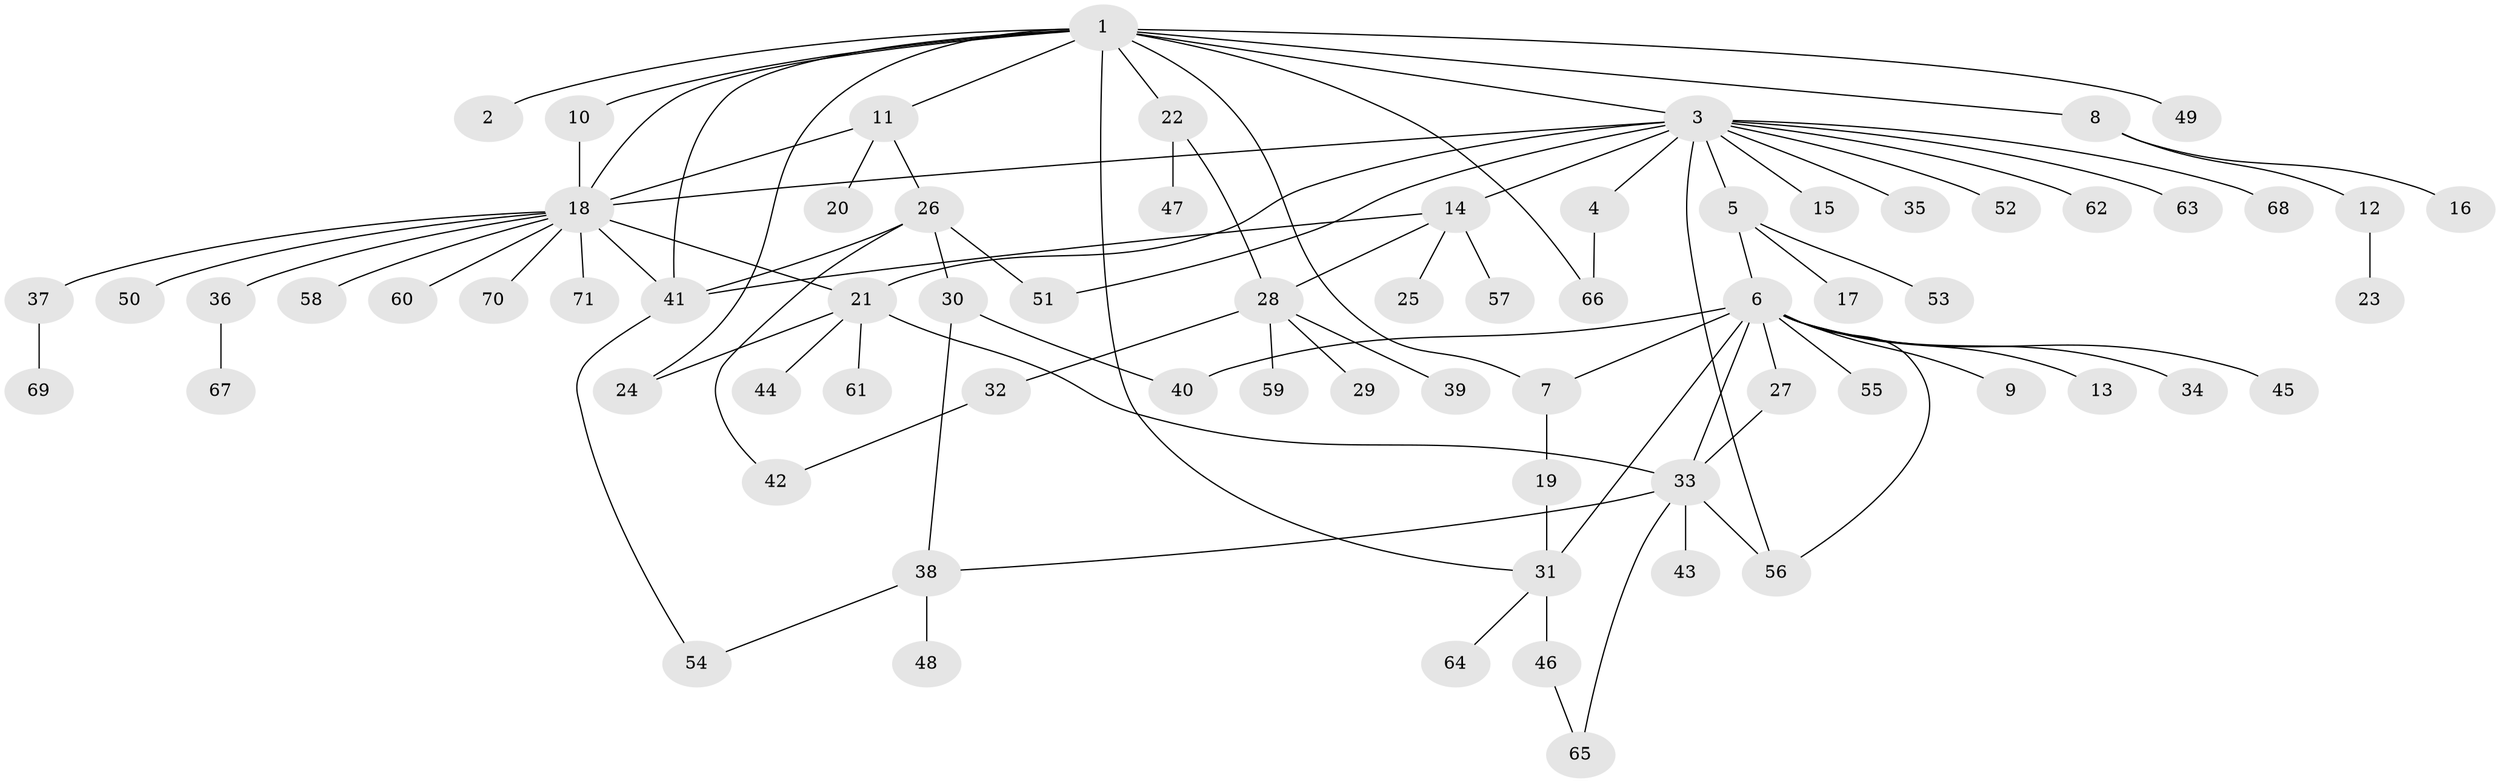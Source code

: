 // coarse degree distribution, {1: 0.8095238095238095, 2: 0.07142857142857142, 13: 0.023809523809523808, 20: 0.023809523809523808, 3: 0.047619047619047616, 11: 0.023809523809523808}
// Generated by graph-tools (version 1.1) at 2025/52/03/04/25 21:52:00]
// undirected, 71 vertices, 93 edges
graph export_dot {
graph [start="1"]
  node [color=gray90,style=filled];
  1;
  2;
  3;
  4;
  5;
  6;
  7;
  8;
  9;
  10;
  11;
  12;
  13;
  14;
  15;
  16;
  17;
  18;
  19;
  20;
  21;
  22;
  23;
  24;
  25;
  26;
  27;
  28;
  29;
  30;
  31;
  32;
  33;
  34;
  35;
  36;
  37;
  38;
  39;
  40;
  41;
  42;
  43;
  44;
  45;
  46;
  47;
  48;
  49;
  50;
  51;
  52;
  53;
  54;
  55;
  56;
  57;
  58;
  59;
  60;
  61;
  62;
  63;
  64;
  65;
  66;
  67;
  68;
  69;
  70;
  71;
  1 -- 2;
  1 -- 3;
  1 -- 7;
  1 -- 8;
  1 -- 10;
  1 -- 11;
  1 -- 18;
  1 -- 22;
  1 -- 24;
  1 -- 31;
  1 -- 41;
  1 -- 49;
  1 -- 66;
  3 -- 4;
  3 -- 5;
  3 -- 14;
  3 -- 15;
  3 -- 18;
  3 -- 21;
  3 -- 35;
  3 -- 51;
  3 -- 52;
  3 -- 56;
  3 -- 62;
  3 -- 63;
  3 -- 68;
  4 -- 66;
  5 -- 6;
  5 -- 17;
  5 -- 53;
  6 -- 7;
  6 -- 9;
  6 -- 13;
  6 -- 27;
  6 -- 31;
  6 -- 33;
  6 -- 34;
  6 -- 40;
  6 -- 45;
  6 -- 55;
  6 -- 56;
  7 -- 19;
  8 -- 12;
  8 -- 16;
  10 -- 18;
  11 -- 18;
  11 -- 20;
  11 -- 26;
  12 -- 23;
  14 -- 25;
  14 -- 28;
  14 -- 41;
  14 -- 57;
  18 -- 21;
  18 -- 36;
  18 -- 37;
  18 -- 41;
  18 -- 50;
  18 -- 58;
  18 -- 60;
  18 -- 70;
  18 -- 71;
  19 -- 31;
  21 -- 24;
  21 -- 33;
  21 -- 44;
  21 -- 61;
  22 -- 28;
  22 -- 47;
  26 -- 30;
  26 -- 41;
  26 -- 42;
  26 -- 51;
  27 -- 33;
  28 -- 29;
  28 -- 32;
  28 -- 39;
  28 -- 59;
  30 -- 38;
  30 -- 40;
  31 -- 46;
  31 -- 64;
  32 -- 42;
  33 -- 38;
  33 -- 43;
  33 -- 56;
  33 -- 65;
  36 -- 67;
  37 -- 69;
  38 -- 48;
  38 -- 54;
  41 -- 54;
  46 -- 65;
}
